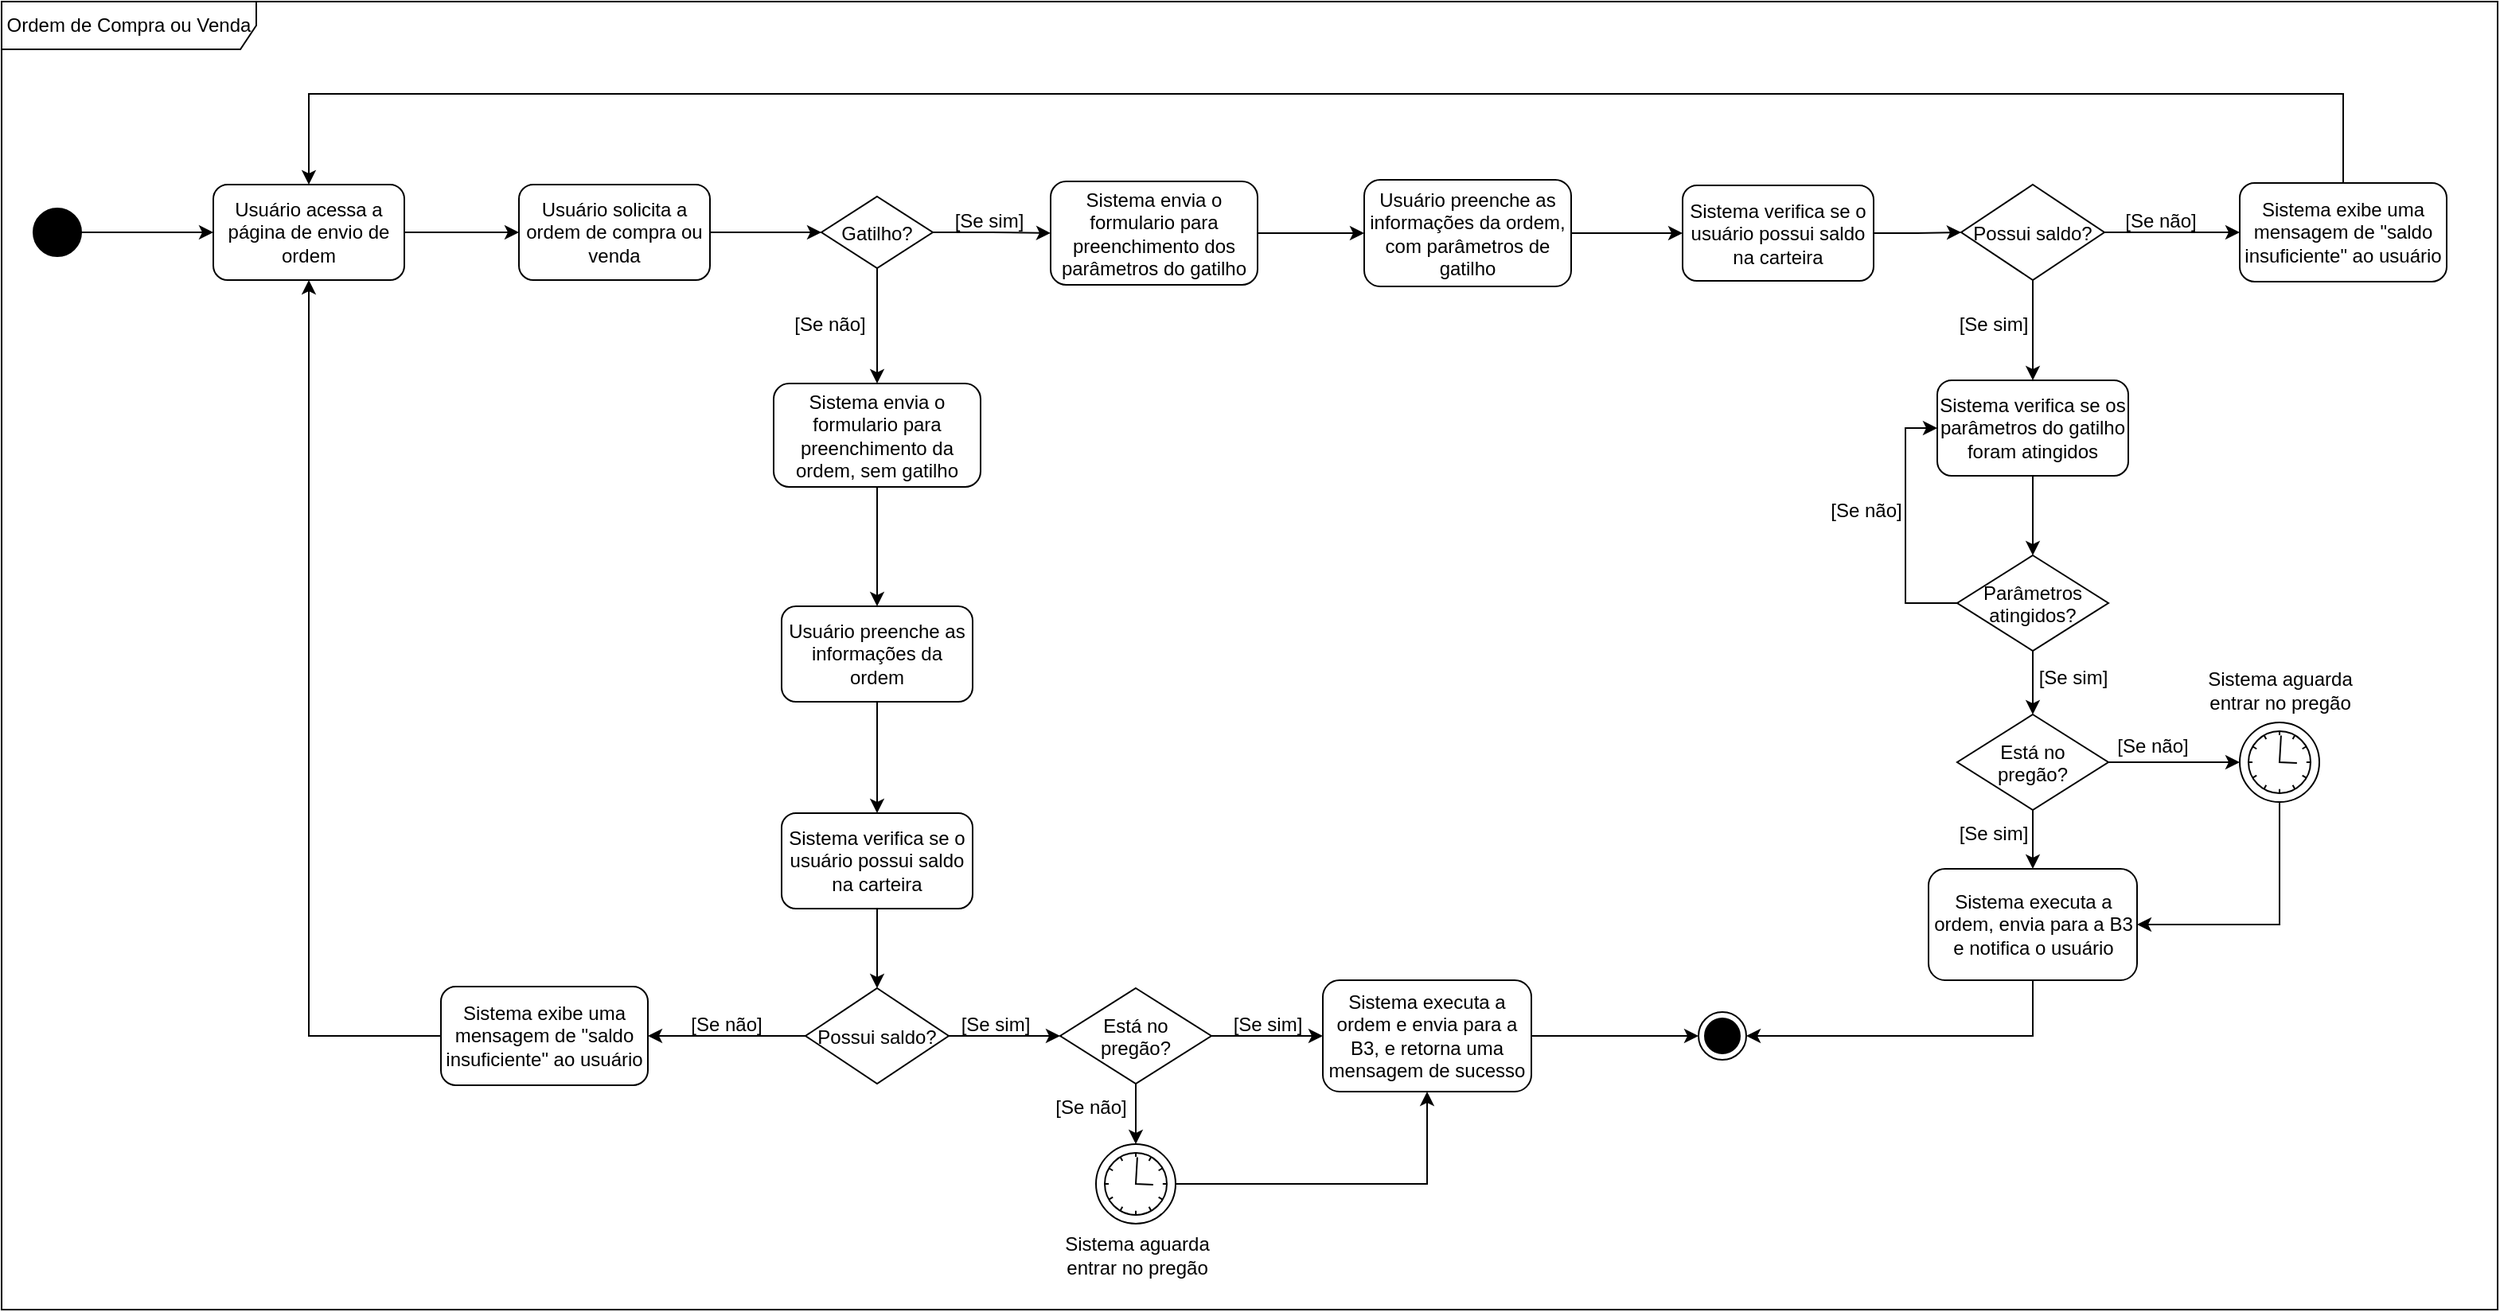 <mxfile version="24.7.17" pages="4">
  <diagram name="Ordem de compra ou venda" id="Uuw1AY5-drA6D5JNqq5v">
    <mxGraphModel dx="2820" dy="254" grid="0" gridSize="10" guides="1" tooltips="1" connect="1" arrows="1" fold="1" page="0" pageScale="1" pageWidth="827" pageHeight="1169" math="0" shadow="0">
      <root>
        <mxCell id="0" />
        <mxCell id="1" parent="0" />
        <mxCell id="kKX0sXVkZ-x-JzEs0T-z-1" value="Ordem de Compra ou Venda" style="shape=umlFrame;whiteSpace=wrap;html=1;pointerEvents=0;recursiveResize=0;container=1;collapsible=0;width=160;" vertex="1" parent="1">
          <mxGeometry x="-15" y="983" width="1568" height="822" as="geometry" />
        </mxCell>
        <mxCell id="kKX0sXVkZ-x-JzEs0T-z-2" style="edgeStyle=orthogonalEdgeStyle;rounded=0;orthogonalLoop=1;jettySize=auto;html=1;entryX=0;entryY=0.5;entryDx=0;entryDy=0;" edge="1" parent="kKX0sXVkZ-x-JzEs0T-z-1" source="kKX0sXVkZ-x-JzEs0T-z-3" target="kKX0sXVkZ-x-JzEs0T-z-26">
          <mxGeometry relative="1" as="geometry" />
        </mxCell>
        <mxCell id="kKX0sXVkZ-x-JzEs0T-z-3" value="" style="ellipse;fillColor=strokeColor;html=1;" vertex="1" parent="kKX0sXVkZ-x-JzEs0T-z-1">
          <mxGeometry x="20" y="130" width="30" height="30" as="geometry" />
        </mxCell>
        <mxCell id="kKX0sXVkZ-x-JzEs0T-z-4" style="edgeStyle=orthogonalEdgeStyle;rounded=0;orthogonalLoop=1;jettySize=auto;html=1;entryX=0;entryY=0.5;entryDx=0;entryDy=0;" edge="1" parent="kKX0sXVkZ-x-JzEs0T-z-1" source="kKX0sXVkZ-x-JzEs0T-z-5" target="kKX0sXVkZ-x-JzEs0T-z-8">
          <mxGeometry relative="1" as="geometry" />
        </mxCell>
        <mxCell id="kKX0sXVkZ-x-JzEs0T-z-5" value="Usuário solicita a ordem de compra ou venda" style="rounded=1;whiteSpace=wrap;html=1;" vertex="1" parent="kKX0sXVkZ-x-JzEs0T-z-1">
          <mxGeometry x="325" y="115" width="120" height="60" as="geometry" />
        </mxCell>
        <mxCell id="kKX0sXVkZ-x-JzEs0T-z-6" style="edgeStyle=orthogonalEdgeStyle;rounded=0;orthogonalLoop=1;jettySize=auto;html=1;entryX=0;entryY=0.5;entryDx=0;entryDy=0;" edge="1" parent="kKX0sXVkZ-x-JzEs0T-z-1" source="kKX0sXVkZ-x-JzEs0T-z-8" target="kKX0sXVkZ-x-JzEs0T-z-10">
          <mxGeometry relative="1" as="geometry" />
        </mxCell>
        <mxCell id="kKX0sXVkZ-x-JzEs0T-z-7" style="edgeStyle=orthogonalEdgeStyle;rounded=0;orthogonalLoop=1;jettySize=auto;html=1;entryX=0.5;entryY=0;entryDx=0;entryDy=0;" edge="1" parent="kKX0sXVkZ-x-JzEs0T-z-1" source="kKX0sXVkZ-x-JzEs0T-z-8" target="kKX0sXVkZ-x-JzEs0T-z-13">
          <mxGeometry relative="1" as="geometry" />
        </mxCell>
        <mxCell id="kKX0sXVkZ-x-JzEs0T-z-8" value="Gatilho?" style="rhombus;" vertex="1" parent="kKX0sXVkZ-x-JzEs0T-z-1">
          <mxGeometry x="515" y="122.5" width="70" height="45" as="geometry" />
        </mxCell>
        <mxCell id="kKX0sXVkZ-x-JzEs0T-z-9" style="edgeStyle=orthogonalEdgeStyle;rounded=0;orthogonalLoop=1;jettySize=auto;html=1;entryX=0;entryY=0.5;entryDx=0;entryDy=0;" edge="1" parent="kKX0sXVkZ-x-JzEs0T-z-1" source="kKX0sXVkZ-x-JzEs0T-z-10" target="kKX0sXVkZ-x-JzEs0T-z-31">
          <mxGeometry relative="1" as="geometry" />
        </mxCell>
        <mxCell id="kKX0sXVkZ-x-JzEs0T-z-10" value="Sistema envia o formulario para preenchimento dos parâmetros do gatilho" style="rounded=1;whiteSpace=wrap;html=1;" vertex="1" parent="kKX0sXVkZ-x-JzEs0T-z-1">
          <mxGeometry x="659" y="113" width="130" height="65" as="geometry" />
        </mxCell>
        <mxCell id="kKX0sXVkZ-x-JzEs0T-z-11" value="[Se sim]" style="text;html=1;align=center;verticalAlign=middle;resizable=0;points=[];autosize=1;strokeColor=none;fillColor=none;" vertex="1" parent="kKX0sXVkZ-x-JzEs0T-z-1">
          <mxGeometry x="585" y="122.5" width="70" height="30" as="geometry" />
        </mxCell>
        <mxCell id="kKX0sXVkZ-x-JzEs0T-z-12" style="edgeStyle=orthogonalEdgeStyle;rounded=0;orthogonalLoop=1;jettySize=auto;html=1;entryX=0.5;entryY=0;entryDx=0;entryDy=0;" edge="1" parent="kKX0sXVkZ-x-JzEs0T-z-1" source="kKX0sXVkZ-x-JzEs0T-z-13" target="kKX0sXVkZ-x-JzEs0T-z-16">
          <mxGeometry relative="1" as="geometry" />
        </mxCell>
        <mxCell id="kKX0sXVkZ-x-JzEs0T-z-13" value="Sistema envia o formulario para preenchimento da ordem, sem gatilho" style="rounded=1;whiteSpace=wrap;html=1;" vertex="1" parent="kKX0sXVkZ-x-JzEs0T-z-1">
          <mxGeometry x="485" y="240" width="130" height="65" as="geometry" />
        </mxCell>
        <mxCell id="kKX0sXVkZ-x-JzEs0T-z-14" value="[Se não]" style="text;html=1;align=center;verticalAlign=middle;resizable=0;points=[];autosize=1;strokeColor=none;fillColor=none;" vertex="1" parent="kKX0sXVkZ-x-JzEs0T-z-1">
          <mxGeometry x="485" y="188" width="70" height="30" as="geometry" />
        </mxCell>
        <mxCell id="kKX0sXVkZ-x-JzEs0T-z-15" style="edgeStyle=orthogonalEdgeStyle;rounded=0;orthogonalLoop=1;jettySize=auto;html=1;entryX=0.5;entryY=0;entryDx=0;entryDy=0;" edge="1" parent="kKX0sXVkZ-x-JzEs0T-z-1" source="kKX0sXVkZ-x-JzEs0T-z-16" target="kKX0sXVkZ-x-JzEs0T-z-18">
          <mxGeometry relative="1" as="geometry" />
        </mxCell>
        <mxCell id="kKX0sXVkZ-x-JzEs0T-z-16" value="Usuário preenche as informações da ordem" style="rounded=1;whiteSpace=wrap;html=1;" vertex="1" parent="kKX0sXVkZ-x-JzEs0T-z-1">
          <mxGeometry x="490" y="380" width="120" height="60" as="geometry" />
        </mxCell>
        <mxCell id="kKX0sXVkZ-x-JzEs0T-z-17" style="edgeStyle=orthogonalEdgeStyle;rounded=0;orthogonalLoop=1;jettySize=auto;html=1;entryX=0.5;entryY=0;entryDx=0;entryDy=0;" edge="1" parent="kKX0sXVkZ-x-JzEs0T-z-1" source="kKX0sXVkZ-x-JzEs0T-z-18" target="kKX0sXVkZ-x-JzEs0T-z-21">
          <mxGeometry relative="1" as="geometry" />
        </mxCell>
        <mxCell id="kKX0sXVkZ-x-JzEs0T-z-18" value="Sistema verifica se o usuário possui saldo na carteira" style="rounded=1;whiteSpace=wrap;html=1;" vertex="1" parent="kKX0sXVkZ-x-JzEs0T-z-1">
          <mxGeometry x="490" y="510" width="120" height="60" as="geometry" />
        </mxCell>
        <mxCell id="kKX0sXVkZ-x-JzEs0T-z-19" style="edgeStyle=orthogonalEdgeStyle;rounded=0;orthogonalLoop=1;jettySize=auto;html=1;entryX=1;entryY=0.5;entryDx=0;entryDy=0;" edge="1" parent="kKX0sXVkZ-x-JzEs0T-z-1" source="kKX0sXVkZ-x-JzEs0T-z-21" target="kKX0sXVkZ-x-JzEs0T-z-28">
          <mxGeometry relative="1" as="geometry" />
        </mxCell>
        <mxCell id="kKX0sXVkZ-x-JzEs0T-z-20" style="edgeStyle=orthogonalEdgeStyle;rounded=0;orthogonalLoop=1;jettySize=auto;html=1;entryX=0;entryY=0.5;entryDx=0;entryDy=0;" edge="1" parent="kKX0sXVkZ-x-JzEs0T-z-1" source="kKX0sXVkZ-x-JzEs0T-z-21" target="kKX0sXVkZ-x-JzEs0T-z-60">
          <mxGeometry relative="1" as="geometry" />
        </mxCell>
        <mxCell id="kKX0sXVkZ-x-JzEs0T-z-21" value="Possui saldo?" style="rhombus;" vertex="1" parent="kKX0sXVkZ-x-JzEs0T-z-1">
          <mxGeometry x="505" y="620" width="90" height="60" as="geometry" />
        </mxCell>
        <mxCell id="kKX0sXVkZ-x-JzEs0T-z-22" style="edgeStyle=orthogonalEdgeStyle;rounded=0;orthogonalLoop=1;jettySize=auto;html=1;entryX=0;entryY=0.5;entryDx=0;entryDy=0;" edge="1" parent="kKX0sXVkZ-x-JzEs0T-z-1" source="kKX0sXVkZ-x-JzEs0T-z-23" target="kKX0sXVkZ-x-JzEs0T-z-50">
          <mxGeometry relative="1" as="geometry" />
        </mxCell>
        <mxCell id="kKX0sXVkZ-x-JzEs0T-z-23" value="Sistema executa a ordem e envia para a B3, e retorna uma mensagem de sucesso" style="rounded=1;whiteSpace=wrap;html=1;" vertex="1" parent="kKX0sXVkZ-x-JzEs0T-z-1">
          <mxGeometry x="830" y="615" width="131" height="70" as="geometry" />
        </mxCell>
        <mxCell id="kKX0sXVkZ-x-JzEs0T-z-24" value="[Se sim]" style="text;html=1;align=center;verticalAlign=middle;resizable=0;points=[];autosize=1;strokeColor=none;fillColor=none;" vertex="1" parent="kKX0sXVkZ-x-JzEs0T-z-1">
          <mxGeometry x="589" y="628" width="70" height="30" as="geometry" />
        </mxCell>
        <mxCell id="kKX0sXVkZ-x-JzEs0T-z-25" style="edgeStyle=orthogonalEdgeStyle;rounded=0;orthogonalLoop=1;jettySize=auto;html=1;entryX=0;entryY=0.5;entryDx=0;entryDy=0;" edge="1" parent="kKX0sXVkZ-x-JzEs0T-z-1" source="kKX0sXVkZ-x-JzEs0T-z-26" target="kKX0sXVkZ-x-JzEs0T-z-5">
          <mxGeometry relative="1" as="geometry" />
        </mxCell>
        <mxCell id="kKX0sXVkZ-x-JzEs0T-z-26" value="Usuário acessa a página de envio de ordem" style="rounded=1;whiteSpace=wrap;html=1;" vertex="1" parent="kKX0sXVkZ-x-JzEs0T-z-1">
          <mxGeometry x="133" y="115" width="120" height="60" as="geometry" />
        </mxCell>
        <mxCell id="kKX0sXVkZ-x-JzEs0T-z-27" style="edgeStyle=orthogonalEdgeStyle;rounded=0;orthogonalLoop=1;jettySize=auto;html=1;entryX=0.5;entryY=1;entryDx=0;entryDy=0;" edge="1" parent="kKX0sXVkZ-x-JzEs0T-z-1" source="kKX0sXVkZ-x-JzEs0T-z-28" target="kKX0sXVkZ-x-JzEs0T-z-26">
          <mxGeometry relative="1" as="geometry" />
        </mxCell>
        <mxCell id="kKX0sXVkZ-x-JzEs0T-z-28" value="Sistema exibe uma mensagem de &quot;saldo insuficiente&quot; ao usuário" style="rounded=1;whiteSpace=wrap;html=1;" vertex="1" parent="kKX0sXVkZ-x-JzEs0T-z-1">
          <mxGeometry x="276" y="619" width="130" height="62" as="geometry" />
        </mxCell>
        <mxCell id="kKX0sXVkZ-x-JzEs0T-z-29" value="[Se não]" style="text;html=1;align=center;verticalAlign=middle;resizable=0;points=[];autosize=1;strokeColor=none;fillColor=none;" vertex="1" parent="kKX0sXVkZ-x-JzEs0T-z-1">
          <mxGeometry x="420" y="628" width="70" height="30" as="geometry" />
        </mxCell>
        <mxCell id="kKX0sXVkZ-x-JzEs0T-z-30" style="edgeStyle=orthogonalEdgeStyle;rounded=0;orthogonalLoop=1;jettySize=auto;html=1;entryX=0;entryY=0.5;entryDx=0;entryDy=0;" edge="1" parent="kKX0sXVkZ-x-JzEs0T-z-1" source="kKX0sXVkZ-x-JzEs0T-z-31" target="kKX0sXVkZ-x-JzEs0T-z-33">
          <mxGeometry relative="1" as="geometry" />
        </mxCell>
        <mxCell id="kKX0sXVkZ-x-JzEs0T-z-31" value="Usuário preenche as informações da ordem, com parâmetros de gatilho" style="rounded=1;whiteSpace=wrap;html=1;" vertex="1" parent="kKX0sXVkZ-x-JzEs0T-z-1">
          <mxGeometry x="856" y="112" width="130" height="67" as="geometry" />
        </mxCell>
        <mxCell id="kKX0sXVkZ-x-JzEs0T-z-32" style="edgeStyle=orthogonalEdgeStyle;rounded=0;orthogonalLoop=1;jettySize=auto;html=1;entryX=0;entryY=0.5;entryDx=0;entryDy=0;" edge="1" parent="kKX0sXVkZ-x-JzEs0T-z-1" source="kKX0sXVkZ-x-JzEs0T-z-33" target="kKX0sXVkZ-x-JzEs0T-z-36">
          <mxGeometry relative="1" as="geometry" />
        </mxCell>
        <mxCell id="kKX0sXVkZ-x-JzEs0T-z-33" value="Sistema verifica se o usuário possui saldo na carteira" style="rounded=1;whiteSpace=wrap;html=1;" vertex="1" parent="kKX0sXVkZ-x-JzEs0T-z-1">
          <mxGeometry x="1056" y="115.5" width="120" height="60" as="geometry" />
        </mxCell>
        <mxCell id="kKX0sXVkZ-x-JzEs0T-z-34" style="edgeStyle=orthogonalEdgeStyle;rounded=0;orthogonalLoop=1;jettySize=auto;html=1;entryX=0.5;entryY=0;entryDx=0;entryDy=0;" edge="1" parent="kKX0sXVkZ-x-JzEs0T-z-1" source="kKX0sXVkZ-x-JzEs0T-z-36" target="kKX0sXVkZ-x-JzEs0T-z-38">
          <mxGeometry relative="1" as="geometry" />
        </mxCell>
        <mxCell id="kKX0sXVkZ-x-JzEs0T-z-35" style="edgeStyle=orthogonalEdgeStyle;rounded=0;orthogonalLoop=1;jettySize=auto;html=1;entryX=0;entryY=0.5;entryDx=0;entryDy=0;" edge="1" parent="kKX0sXVkZ-x-JzEs0T-z-1" source="kKX0sXVkZ-x-JzEs0T-z-36" target="kKX0sXVkZ-x-JzEs0T-z-48">
          <mxGeometry relative="1" as="geometry" />
        </mxCell>
        <mxCell id="kKX0sXVkZ-x-JzEs0T-z-36" value="Possui saldo?" style="rhombus;" vertex="1" parent="kKX0sXVkZ-x-JzEs0T-z-1">
          <mxGeometry x="1231" y="115" width="90" height="60" as="geometry" />
        </mxCell>
        <mxCell id="kKX0sXVkZ-x-JzEs0T-z-37" style="edgeStyle=orthogonalEdgeStyle;rounded=0;orthogonalLoop=1;jettySize=auto;html=1;entryX=0.5;entryY=0;entryDx=0;entryDy=0;" edge="1" parent="kKX0sXVkZ-x-JzEs0T-z-1" source="kKX0sXVkZ-x-JzEs0T-z-38" target="kKX0sXVkZ-x-JzEs0T-z-42">
          <mxGeometry relative="1" as="geometry" />
        </mxCell>
        <mxCell id="kKX0sXVkZ-x-JzEs0T-z-38" value="Sistema verifica se os parâmetros do gatilho foram atingidos" style="rounded=1;whiteSpace=wrap;html=1;" vertex="1" parent="kKX0sXVkZ-x-JzEs0T-z-1">
          <mxGeometry x="1216" y="238" width="120" height="60" as="geometry" />
        </mxCell>
        <mxCell id="kKX0sXVkZ-x-JzEs0T-z-39" value="[Se sim]" style="text;html=1;align=center;verticalAlign=middle;resizable=0;points=[];autosize=1;strokeColor=none;fillColor=none;" vertex="1" parent="kKX0sXVkZ-x-JzEs0T-z-1">
          <mxGeometry x="1216" y="188" width="70" height="30" as="geometry" />
        </mxCell>
        <mxCell id="kKX0sXVkZ-x-JzEs0T-z-40" style="edgeStyle=orthogonalEdgeStyle;rounded=0;orthogonalLoop=1;jettySize=auto;html=1;exitX=0;exitY=0.5;exitDx=0;exitDy=0;entryX=0;entryY=0.5;entryDx=0;entryDy=0;" edge="1" parent="kKX0sXVkZ-x-JzEs0T-z-1" source="kKX0sXVkZ-x-JzEs0T-z-42" target="kKX0sXVkZ-x-JzEs0T-z-38">
          <mxGeometry relative="1" as="geometry" />
        </mxCell>
        <mxCell id="kKX0sXVkZ-x-JzEs0T-z-41" style="edgeStyle=orthogonalEdgeStyle;rounded=0;orthogonalLoop=1;jettySize=auto;html=1;entryX=0.5;entryY=0;entryDx=0;entryDy=0;" edge="1" parent="kKX0sXVkZ-x-JzEs0T-z-1" source="kKX0sXVkZ-x-JzEs0T-z-42" target="kKX0sXVkZ-x-JzEs0T-z-53">
          <mxGeometry relative="1" as="geometry" />
        </mxCell>
        <mxCell id="kKX0sXVkZ-x-JzEs0T-z-42" value="Parâmetros&#xa;atingidos?" style="rhombus;" vertex="1" parent="kKX0sXVkZ-x-JzEs0T-z-1">
          <mxGeometry x="1228.5" y="348" width="95" height="60" as="geometry" />
        </mxCell>
        <mxCell id="kKX0sXVkZ-x-JzEs0T-z-43" value="[Se não]" style="text;html=1;align=center;verticalAlign=middle;resizable=0;points=[];autosize=1;strokeColor=none;fillColor=none;" vertex="1" parent="kKX0sXVkZ-x-JzEs0T-z-1">
          <mxGeometry x="1136" y="305" width="70" height="30" as="geometry" />
        </mxCell>
        <mxCell id="kKX0sXVkZ-x-JzEs0T-z-44" style="edgeStyle=orthogonalEdgeStyle;rounded=0;orthogonalLoop=1;jettySize=auto;html=1;entryX=1;entryY=0.5;entryDx=0;entryDy=0;" edge="1" parent="kKX0sXVkZ-x-JzEs0T-z-1" source="kKX0sXVkZ-x-JzEs0T-z-45" target="kKX0sXVkZ-x-JzEs0T-z-50">
          <mxGeometry relative="1" as="geometry">
            <Array as="points">
              <mxPoint x="1276" y="650" />
            </Array>
          </mxGeometry>
        </mxCell>
        <mxCell id="kKX0sXVkZ-x-JzEs0T-z-45" value="Sistema executa a ordem, envia para a B3 e notifica o usuário" style="rounded=1;whiteSpace=wrap;html=1;" vertex="1" parent="kKX0sXVkZ-x-JzEs0T-z-1">
          <mxGeometry x="1210.5" y="545" width="131" height="70" as="geometry" />
        </mxCell>
        <mxCell id="kKX0sXVkZ-x-JzEs0T-z-46" value="[Se sim]" style="text;html=1;align=center;verticalAlign=middle;resizable=0;points=[];autosize=1;strokeColor=none;fillColor=none;" vertex="1" parent="kKX0sXVkZ-x-JzEs0T-z-1">
          <mxGeometry x="1266" y="410" width="70" height="30" as="geometry" />
        </mxCell>
        <mxCell id="kKX0sXVkZ-x-JzEs0T-z-47" style="edgeStyle=orthogonalEdgeStyle;rounded=0;orthogonalLoop=1;jettySize=auto;html=1;entryX=0.5;entryY=0;entryDx=0;entryDy=0;" edge="1" parent="kKX0sXVkZ-x-JzEs0T-z-1" source="kKX0sXVkZ-x-JzEs0T-z-48" target="kKX0sXVkZ-x-JzEs0T-z-26">
          <mxGeometry relative="1" as="geometry">
            <Array as="points">
              <mxPoint x="1471" y="58" />
              <mxPoint x="193" y="58" />
            </Array>
          </mxGeometry>
        </mxCell>
        <mxCell id="kKX0sXVkZ-x-JzEs0T-z-48" value="Sistema exibe uma mensagem de &quot;saldo insuficiente&quot; ao usuário" style="rounded=1;whiteSpace=wrap;html=1;" vertex="1" parent="kKX0sXVkZ-x-JzEs0T-z-1">
          <mxGeometry x="1406" y="114" width="130" height="62" as="geometry" />
        </mxCell>
        <mxCell id="kKX0sXVkZ-x-JzEs0T-z-49" value="[Se não]" style="text;html=1;align=center;verticalAlign=middle;resizable=0;points=[];autosize=1;strokeColor=none;fillColor=none;" vertex="1" parent="kKX0sXVkZ-x-JzEs0T-z-1">
          <mxGeometry x="1321" y="122.5" width="70" height="30" as="geometry" />
        </mxCell>
        <mxCell id="kKX0sXVkZ-x-JzEs0T-z-50" value="" style="ellipse;html=1;shape=endState;fillColor=strokeColor;" vertex="1" parent="kKX0sXVkZ-x-JzEs0T-z-1">
          <mxGeometry x="1066" y="635" width="30" height="30" as="geometry" />
        </mxCell>
        <mxCell id="kKX0sXVkZ-x-JzEs0T-z-51" style="edgeStyle=orthogonalEdgeStyle;rounded=0;orthogonalLoop=1;jettySize=auto;html=1;entryX=0;entryY=0.5;entryDx=0;entryDy=0;entryPerimeter=0;" edge="1" parent="kKX0sXVkZ-x-JzEs0T-z-1" source="kKX0sXVkZ-x-JzEs0T-z-53" target="kKX0sXVkZ-x-JzEs0T-z-56">
          <mxGeometry relative="1" as="geometry">
            <mxPoint x="1396" y="478" as="targetPoint" />
          </mxGeometry>
        </mxCell>
        <mxCell id="kKX0sXVkZ-x-JzEs0T-z-52" style="edgeStyle=orthogonalEdgeStyle;rounded=0;orthogonalLoop=1;jettySize=auto;html=1;entryX=0.5;entryY=0;entryDx=0;entryDy=0;" edge="1" parent="kKX0sXVkZ-x-JzEs0T-z-1" source="kKX0sXVkZ-x-JzEs0T-z-53" target="kKX0sXVkZ-x-JzEs0T-z-45">
          <mxGeometry relative="1" as="geometry" />
        </mxCell>
        <mxCell id="kKX0sXVkZ-x-JzEs0T-z-53" value="Está no&#xa;pregão?" style="rhombus;" vertex="1" parent="kKX0sXVkZ-x-JzEs0T-z-1">
          <mxGeometry x="1228.5" y="448" width="95" height="60" as="geometry" />
        </mxCell>
        <mxCell id="kKX0sXVkZ-x-JzEs0T-z-54" value="[Se não]" style="text;html=1;align=center;verticalAlign=middle;resizable=0;points=[];autosize=1;strokeColor=none;fillColor=none;" vertex="1" parent="kKX0sXVkZ-x-JzEs0T-z-1">
          <mxGeometry x="1316" y="453" width="70" height="30" as="geometry" />
        </mxCell>
        <mxCell id="kKX0sXVkZ-x-JzEs0T-z-55" style="edgeStyle=orthogonalEdgeStyle;rounded=0;orthogonalLoop=1;jettySize=auto;html=1;entryX=1;entryY=0.5;entryDx=0;entryDy=0;" edge="1" parent="kKX0sXVkZ-x-JzEs0T-z-1" source="kKX0sXVkZ-x-JzEs0T-z-56" target="kKX0sXVkZ-x-JzEs0T-z-45">
          <mxGeometry relative="1" as="geometry">
            <Array as="points">
              <mxPoint x="1431" y="580" />
            </Array>
          </mxGeometry>
        </mxCell>
        <mxCell id="kKX0sXVkZ-x-JzEs0T-z-56" value="" style="points=[[0.145,0.145,0],[0.5,0,0],[0.855,0.145,0],[1,0.5,0],[0.855,0.855,0],[0.5,1,0],[0.145,0.855,0],[0,0.5,0]];shape=mxgraph.bpmn.event;html=1;verticalLabelPosition=bottom;labelBackgroundColor=#ffffff;verticalAlign=top;align=center;perimeter=ellipsePerimeter;outlineConnect=0;aspect=fixed;outline=standard;symbol=timer;" vertex="1" parent="kKX0sXVkZ-x-JzEs0T-z-1">
          <mxGeometry x="1406" y="453" width="50" height="50" as="geometry" />
        </mxCell>
        <mxCell id="kKX0sXVkZ-x-JzEs0T-z-57" value="Sistema aguarda&lt;div&gt;entrar no pregão&lt;/div&gt;" style="text;html=1;align=center;verticalAlign=middle;resizable=0;points=[];autosize=1;strokeColor=none;fillColor=none;" vertex="1" parent="kKX0sXVkZ-x-JzEs0T-z-1">
          <mxGeometry x="1376" y="413" width="110" height="40" as="geometry" />
        </mxCell>
        <mxCell id="kKX0sXVkZ-x-JzEs0T-z-58" value="[Se sim]" style="text;html=1;align=center;verticalAlign=middle;resizable=0;points=[];autosize=1;strokeColor=none;fillColor=none;" vertex="1" parent="kKX0sXVkZ-x-JzEs0T-z-1">
          <mxGeometry x="1216" y="508" width="70" height="30" as="geometry" />
        </mxCell>
        <mxCell id="kKX0sXVkZ-x-JzEs0T-z-59" style="edgeStyle=orthogonalEdgeStyle;rounded=0;orthogonalLoop=1;jettySize=auto;html=1;entryX=0;entryY=0.5;entryDx=0;entryDy=0;" edge="1" parent="kKX0sXVkZ-x-JzEs0T-z-1" source="kKX0sXVkZ-x-JzEs0T-z-60" target="kKX0sXVkZ-x-JzEs0T-z-23">
          <mxGeometry relative="1" as="geometry" />
        </mxCell>
        <mxCell id="kKX0sXVkZ-x-JzEs0T-z-60" value="Está no&#xa;pregão?" style="rhombus;" vertex="1" parent="kKX0sXVkZ-x-JzEs0T-z-1">
          <mxGeometry x="665" y="620" width="95" height="60" as="geometry" />
        </mxCell>
        <mxCell id="kKX0sXVkZ-x-JzEs0T-z-61" value="[Se sim]" style="text;html=1;align=center;verticalAlign=middle;resizable=0;points=[];autosize=1;strokeColor=none;fillColor=none;" vertex="1" parent="kKX0sXVkZ-x-JzEs0T-z-1">
          <mxGeometry x="760" y="628" width="70" height="30" as="geometry" />
        </mxCell>
        <mxCell id="kKX0sXVkZ-x-JzEs0T-z-62" style="edgeStyle=orthogonalEdgeStyle;rounded=0;orthogonalLoop=1;jettySize=auto;html=1;entryX=0.5;entryY=1;entryDx=0;entryDy=0;" edge="1" parent="kKX0sXVkZ-x-JzEs0T-z-1" source="kKX0sXVkZ-x-JzEs0T-z-63" target="kKX0sXVkZ-x-JzEs0T-z-23">
          <mxGeometry relative="1" as="geometry" />
        </mxCell>
        <mxCell id="kKX0sXVkZ-x-JzEs0T-z-63" value="" style="points=[[0.145,0.145,0],[0.5,0,0],[0.855,0.145,0],[1,0.5,0],[0.855,0.855,0],[0.5,1,0],[0.145,0.855,0],[0,0.5,0]];shape=mxgraph.bpmn.event;html=1;verticalLabelPosition=bottom;labelBackgroundColor=#ffffff;verticalAlign=top;align=center;perimeter=ellipsePerimeter;outlineConnect=0;aspect=fixed;outline=standard;symbol=timer;" vertex="1" parent="kKX0sXVkZ-x-JzEs0T-z-1">
          <mxGeometry x="687.5" y="718" width="50" height="50" as="geometry" />
        </mxCell>
        <mxCell id="kKX0sXVkZ-x-JzEs0T-z-64" value="Sistema aguarda&lt;div&gt;entrar no pregão&lt;/div&gt;" style="text;html=1;align=center;verticalAlign=middle;resizable=0;points=[];autosize=1;strokeColor=none;fillColor=none;" vertex="1" parent="kKX0sXVkZ-x-JzEs0T-z-1">
          <mxGeometry x="657.5" y="768" width="110" height="40" as="geometry" />
        </mxCell>
        <mxCell id="kKX0sXVkZ-x-JzEs0T-z-65" style="edgeStyle=orthogonalEdgeStyle;rounded=0;orthogonalLoop=1;jettySize=auto;html=1;entryX=0.5;entryY=0;entryDx=0;entryDy=0;entryPerimeter=0;" edge="1" parent="kKX0sXVkZ-x-JzEs0T-z-1" source="kKX0sXVkZ-x-JzEs0T-z-60" target="kKX0sXVkZ-x-JzEs0T-z-63">
          <mxGeometry relative="1" as="geometry" />
        </mxCell>
        <mxCell id="kKX0sXVkZ-x-JzEs0T-z-66" value="[Se não]" style="text;html=1;align=center;verticalAlign=middle;resizable=0;points=[];autosize=1;strokeColor=none;fillColor=none;" vertex="1" parent="kKX0sXVkZ-x-JzEs0T-z-1">
          <mxGeometry x="649" y="680" width="70" height="30" as="geometry" />
        </mxCell>
      </root>
    </mxGraphModel>
  </diagram>
  <diagram id="HimZGI8j8mln8YZ2uZEr" name="Cadastro">
    <mxGraphModel dx="2849" dy="254" grid="0" gridSize="10" guides="1" tooltips="1" connect="1" arrows="1" fold="1" page="0" pageScale="1" pageWidth="827" pageHeight="1169" math="0" shadow="0">
      <root>
        <mxCell id="0" />
        <mxCell id="1" parent="0" />
        <mxCell id="7nJ6iNynK_PImrcOe0XA-25" value="Cadastro de Usuário" style="shape=umlFrame;whiteSpace=wrap;html=1;pointerEvents=0;recursiveResize=0;container=1;collapsible=0;width=160;gradientColor=none;" vertex="1" parent="1">
          <mxGeometry x="-494" y="844" width="1126" height="680" as="geometry" />
        </mxCell>
        <mxCell id="7nJ6iNynK_PImrcOe0XA-26" value="Sistema" style="swimlane;textShadow=0;" vertex="1" parent="7nJ6iNynK_PImrcOe0XA-25">
          <mxGeometry x="555" y="55" width="536" height="587" as="geometry" />
        </mxCell>
        <mxCell id="7nJ6iNynK_PImrcOe0XA-27" value="Exibe formulário de cadastro." style="rounded=1;whiteSpace=wrap;html=1;" vertex="1" parent="7nJ6iNynK_PImrcOe0XA-26">
          <mxGeometry x="63" y="130" width="120" height="60" as="geometry" />
        </mxCell>
        <mxCell id="7nJ6iNynK_PImrcOe0XA-28" style="edgeStyle=orthogonalEdgeStyle;rounded=0;orthogonalLoop=1;jettySize=auto;html=1;" edge="1" parent="7nJ6iNynK_PImrcOe0XA-26" source="7nJ6iNynK_PImrcOe0XA-29">
          <mxGeometry relative="1" as="geometry">
            <mxPoint x="123" y="363.172" as="targetPoint" />
          </mxGeometry>
        </mxCell>
        <mxCell id="7nJ6iNynK_PImrcOe0XA-29" value="Cadastra o usuário no banco do sistema." style="rounded=1;whiteSpace=wrap;html=1;" vertex="1" parent="7nJ6iNynK_PImrcOe0XA-26">
          <mxGeometry x="63" y="239" width="120" height="60" as="geometry" />
        </mxCell>
        <mxCell id="7nJ6iNynK_PImrcOe0XA-30" style="edgeStyle=orthogonalEdgeStyle;rounded=0;orthogonalLoop=1;jettySize=auto;html=1;" edge="1" parent="7nJ6iNynK_PImrcOe0XA-26" source="7nJ6iNynK_PImrcOe0XA-31">
          <mxGeometry relative="1" as="geometry">
            <mxPoint x="284.586" y="393" as="targetPoint" />
          </mxGeometry>
        </mxCell>
        <mxCell id="7nJ6iNynK_PImrcOe0XA-31" value="Exibe mensagem de sucesso." style="rounded=1;whiteSpace=wrap;html=1;" vertex="1" parent="7nJ6iNynK_PImrcOe0XA-26">
          <mxGeometry x="63" y="363" width="120" height="60" as="geometry" />
        </mxCell>
        <mxCell id="7nJ6iNynK_PImrcOe0XA-32" value="" style="ellipse;html=1;shape=endState;fillColor=strokeColor;" vertex="1" parent="7nJ6iNynK_PImrcOe0XA-26">
          <mxGeometry x="285" y="378" width="30" height="30" as="geometry" />
        </mxCell>
        <mxCell id="7nJ6iNynK_PImrcOe0XA-33" value="Informa os campos errados." style="rounded=1;whiteSpace=wrap;html=1;" vertex="1" parent="7nJ6iNynK_PImrcOe0XA-26">
          <mxGeometry x="63" y="470" width="120" height="60" as="geometry" />
        </mxCell>
        <mxCell id="7nJ6iNynK_PImrcOe0XA-34" style="edgeStyle=orthogonalEdgeStyle;rounded=0;orthogonalLoop=1;jettySize=auto;html=1;entryX=1.007;entryY=0.392;entryDx=0;entryDy=0;entryPerimeter=0;" edge="1" parent="7nJ6iNynK_PImrcOe0XA-26" source="7nJ6iNynK_PImrcOe0XA-33" target="7nJ6iNynK_PImrcOe0XA-27">
          <mxGeometry relative="1" as="geometry">
            <Array as="points">
              <mxPoint x="443" y="500" />
              <mxPoint x="443" y="154" />
            </Array>
          </mxGeometry>
        </mxCell>
        <mxCell id="7nJ6iNynK_PImrcOe0XA-35" value="[Redireciona para o formulário]" style="edgeLabel;html=1;align=center;verticalAlign=middle;resizable=0;points=[];" connectable="0" vertex="1" parent="7nJ6iNynK_PImrcOe0XA-34">
          <mxGeometry x="-0.738" relative="1" as="geometry">
            <mxPoint x="10" y="-8" as="offset" />
          </mxGeometry>
        </mxCell>
        <mxCell id="7nJ6iNynK_PImrcOe0XA-36" value="Direciona para a&lt;br&gt;&amp;nbsp;página de Login" style="text;html=1;align=center;verticalAlign=middle;resizable=0;points=[];autosize=1;strokeColor=none;fillColor=none;" vertex="1" parent="7nJ6iNynK_PImrcOe0XA-26">
          <mxGeometry x="246.5" y="337" width="107" height="41" as="geometry" />
        </mxCell>
        <mxCell id="7nJ6iNynK_PImrcOe0XA-37" value="Usuário" style="swimlane;startSize=23;" vertex="1" parent="7nJ6iNynK_PImrcOe0XA-25">
          <mxGeometry x="42" y="55" width="513" height="587" as="geometry" />
        </mxCell>
        <mxCell id="7nJ6iNynK_PImrcOe0XA-38" style="edgeStyle=orthogonalEdgeStyle;rounded=0;orthogonalLoop=1;jettySize=auto;html=1;" edge="1" parent="7nJ6iNynK_PImrcOe0XA-37" source="7nJ6iNynK_PImrcOe0XA-40">
          <mxGeometry relative="1" as="geometry" />
        </mxCell>
        <mxCell id="7nJ6iNynK_PImrcOe0XA-39" style="edgeStyle=orthogonalEdgeStyle;rounded=0;orthogonalLoop=1;jettySize=auto;html=1;entryX=0.5;entryY=0;entryDx=0;entryDy=0;" edge="1" parent="7nJ6iNynK_PImrcOe0XA-37" source="7nJ6iNynK_PImrcOe0XA-40" target="7nJ6iNynK_PImrcOe0XA-42">
          <mxGeometry relative="1" as="geometry" />
        </mxCell>
        <mxCell id="7nJ6iNynK_PImrcOe0XA-40" value="" style="html=1;shape=ellipse;fillColor=strokeColor;perimeter=ellipsePerimeter;" vertex="1" parent="7nJ6iNynK_PImrcOe0XA-37">
          <mxGeometry x="134" y="36" width="30" height="30" as="geometry" />
        </mxCell>
        <mxCell id="7nJ6iNynK_PImrcOe0XA-41" style="edgeStyle=orthogonalEdgeStyle;rounded=0;orthogonalLoop=1;jettySize=auto;html=1;" edge="1" parent="7nJ6iNynK_PImrcOe0XA-37" source="7nJ6iNynK_PImrcOe0XA-42">
          <mxGeometry relative="1" as="geometry">
            <mxPoint x="575.517" y="159.5" as="targetPoint" />
          </mxGeometry>
        </mxCell>
        <mxCell id="7nJ6iNynK_PImrcOe0XA-42" value="Usuário acessa a página de cadastro." style="rounded=1;whiteSpace=wrap;html=1;" vertex="1" parent="7nJ6iNynK_PImrcOe0XA-37">
          <mxGeometry x="77.5" y="120" width="143" height="79" as="geometry" />
        </mxCell>
        <mxCell id="7nJ6iNynK_PImrcOe0XA-43" style="edgeStyle=orthogonalEdgeStyle;rounded=0;orthogonalLoop=1;jettySize=auto;html=1;" edge="1" parent="7nJ6iNynK_PImrcOe0XA-37" source="7nJ6iNynK_PImrcOe0XA-44">
          <mxGeometry relative="1" as="geometry">
            <mxPoint x="392" y="269" as="targetPoint" />
          </mxGeometry>
        </mxCell>
        <mxCell id="7nJ6iNynK_PImrcOe0XA-44" value="Insere as informações de cadastro." style="rounded=1;whiteSpace=wrap;html=1;" vertex="1" parent="7nJ6iNynK_PImrcOe0XA-37">
          <mxGeometry x="87" y="239" width="120" height="60" as="geometry" />
        </mxCell>
        <mxCell id="7nJ6iNynK_PImrcOe0XA-45" value="" style="rhombus;" vertex="1" parent="7nJ6iNynK_PImrcOe0XA-37">
          <mxGeometry x="393" y="254" width="30" height="30" as="geometry" />
        </mxCell>
        <mxCell id="7nJ6iNynK_PImrcOe0XA-46" style="edgeStyle=orthogonalEdgeStyle;rounded=0;orthogonalLoop=1;jettySize=auto;html=1;entryX=0;entryY=0.5;entryDx=0;entryDy=0;" edge="1" parent="7nJ6iNynK_PImrcOe0XA-25" source="7nJ6iNynK_PImrcOe0XA-45" target="7nJ6iNynK_PImrcOe0XA-29">
          <mxGeometry relative="1" as="geometry" />
        </mxCell>
        <mxCell id="7nJ6iNynK_PImrcOe0XA-47" value="[informações válidas]" style="edgeLabel;html=1;align=center;verticalAlign=middle;resizable=0;points=[];" connectable="0" vertex="1" parent="7nJ6iNynK_PImrcOe0XA-46">
          <mxGeometry x="-0.422" relative="1" as="geometry">
            <mxPoint x="15" y="-11" as="offset" />
          </mxGeometry>
        </mxCell>
        <mxCell id="7nJ6iNynK_PImrcOe0XA-48" style="edgeStyle=orthogonalEdgeStyle;rounded=0;orthogonalLoop=1;jettySize=auto;html=1;entryX=0.001;entryY=0.599;entryDx=0;entryDy=0;entryPerimeter=0;" edge="1" parent="7nJ6iNynK_PImrcOe0XA-25" source="7nJ6iNynK_PImrcOe0XA-45" target="7nJ6iNynK_PImrcOe0XA-33">
          <mxGeometry relative="1" as="geometry">
            <Array as="points">
              <mxPoint x="450" y="561" />
            </Array>
          </mxGeometry>
        </mxCell>
        <mxCell id="7nJ6iNynK_PImrcOe0XA-49" value="[informações inválidas]" style="edgeLabel;html=1;align=center;verticalAlign=middle;resizable=0;points=[];" connectable="0" vertex="1" parent="7nJ6iNynK_PImrcOe0XA-48">
          <mxGeometry x="-0.319" y="1" relative="1" as="geometry">
            <mxPoint x="20" y="97" as="offset" />
          </mxGeometry>
        </mxCell>
        <mxCell id="7nJ6iNynK_PImrcOe0XA-50" style="edgeStyle=orthogonalEdgeStyle;rounded=0;orthogonalLoop=1;jettySize=auto;html=1;" edge="1" parent="7nJ6iNynK_PImrcOe0XA-25" source="7nJ6iNynK_PImrcOe0XA-27" target="7nJ6iNynK_PImrcOe0XA-44">
          <mxGeometry relative="1" as="geometry">
            <Array as="points">
              <mxPoint x="678" y="266" />
              <mxPoint x="189" y="266" />
            </Array>
          </mxGeometry>
        </mxCell>
      </root>
    </mxGraphModel>
  </diagram>
  <diagram id="lVnXe3ENjZO-2x215HwM" name="Depósito Ou Retirada">
    <mxGraphModel dx="1687" dy="868" grid="0" gridSize="10" guides="1" tooltips="1" connect="1" arrows="1" fold="1" page="0" pageScale="1" pageWidth="827" pageHeight="1169" math="0" shadow="0">
      <root>
        <mxCell id="0" />
        <mxCell id="1" parent="0" />
        <mxCell id="oPj40QJf5SdG2i7_p55K-1" value="Depósito ou Retirada na plataforma&amp;nbsp;" style="shape=umlFrame;whiteSpace=wrap;html=1;pointerEvents=0;recursiveResize=0;container=1;collapsible=0;width=160;" vertex="1" parent="1">
          <mxGeometry x="63" y="77" width="774" height="840" as="geometry" />
        </mxCell>
        <mxCell id="oPj40QJf5SdG2i7_p55K-2" style="edgeStyle=orthogonalEdgeStyle;rounded=0;orthogonalLoop=1;jettySize=auto;html=1;entryX=0;entryY=0.5;entryDx=0;entryDy=0;" edge="1" parent="oPj40QJf5SdG2i7_p55K-1" source="oPj40QJf5SdG2i7_p55K-3" target="oPj40QJf5SdG2i7_p55K-6">
          <mxGeometry relative="1" as="geometry" />
        </mxCell>
        <mxCell id="oPj40QJf5SdG2i7_p55K-3" value="" style="ellipse;fillColor=strokeColor;html=1;" vertex="1" parent="oPj40QJf5SdG2i7_p55K-1">
          <mxGeometry x="39" y="79" width="30" height="30" as="geometry" />
        </mxCell>
        <mxCell id="oPj40QJf5SdG2i7_p55K-4" value="" style="edgeStyle=orthogonalEdgeStyle;rounded=0;orthogonalLoop=1;jettySize=auto;html=1;entryX=0;entryY=0.5;entryDx=0;entryDy=0;" edge="1" parent="oPj40QJf5SdG2i7_p55K-1" source="oPj40QJf5SdG2i7_p55K-6" target="oPj40QJf5SdG2i7_p55K-13">
          <mxGeometry relative="1" as="geometry">
            <mxPoint x="384" y="82.5" as="targetPoint" />
          </mxGeometry>
        </mxCell>
        <mxCell id="oPj40QJf5SdG2i7_p55K-5" value="[Seleciona depósito]" style="edgeLabel;html=1;align=center;verticalAlign=middle;resizable=0;points=[];" connectable="0" vertex="1" parent="oPj40QJf5SdG2i7_p55K-4">
          <mxGeometry x="-0.174" y="2" relative="1" as="geometry">
            <mxPoint x="187" y="-9" as="offset" />
          </mxGeometry>
        </mxCell>
        <mxCell id="oPj40QJf5SdG2i7_p55K-6" value="Usuário acessa a página de depósito ou retirada da plataforma" style="rounded=1;whiteSpace=wrap;html=1;" vertex="1" parent="oPj40QJf5SdG2i7_p55K-1">
          <mxGeometry x="164" y="64" width="120" height="60" as="geometry" />
        </mxCell>
        <mxCell id="oPj40QJf5SdG2i7_p55K-7" style="edgeStyle=orthogonalEdgeStyle;rounded=0;orthogonalLoop=1;jettySize=auto;html=1;" edge="1" parent="oPj40QJf5SdG2i7_p55K-1" source="oPj40QJf5SdG2i7_p55K-9" target="oPj40QJf5SdG2i7_p55K-15">
          <mxGeometry relative="1" as="geometry" />
        </mxCell>
        <mxCell id="oPj40QJf5SdG2i7_p55K-8" value="[Algum método de pagamento&lt;br&gt;já salvo]" style="edgeLabel;html=1;align=center;verticalAlign=middle;resizable=0;points=[];" connectable="0" vertex="1" parent="oPj40QJf5SdG2i7_p55K-7">
          <mxGeometry x="0.398" y="4" relative="1" as="geometry">
            <mxPoint x="-4" y="5" as="offset" />
          </mxGeometry>
        </mxCell>
        <mxCell id="oPj40QJf5SdG2i7_p55K-9" value="Sistema exibe campo de valor a ser depositado" style="rounded=1;whiteSpace=wrap;html=1;" vertex="1" parent="oPj40QJf5SdG2i7_p55K-1">
          <mxGeometry x="632" y="64" width="120" height="60" as="geometry" />
        </mxCell>
        <mxCell id="oPj40QJf5SdG2i7_p55K-10" style="edgeStyle=orthogonalEdgeStyle;rounded=0;orthogonalLoop=1;jettySize=auto;html=1;entryX=0;entryY=0.5;entryDx=0;entryDy=0;" edge="1" parent="oPj40QJf5SdG2i7_p55K-1" source="oPj40QJf5SdG2i7_p55K-13" target="oPj40QJf5SdG2i7_p55K-9">
          <mxGeometry relative="1" as="geometry" />
        </mxCell>
        <mxCell id="oPj40QJf5SdG2i7_p55K-11" style="edgeStyle=orthogonalEdgeStyle;rounded=0;orthogonalLoop=1;jettySize=auto;html=1;entryX=0.5;entryY=0;entryDx=0;entryDy=0;" edge="1" parent="oPj40QJf5SdG2i7_p55K-1" source="oPj40QJf5SdG2i7_p55K-13" target="oPj40QJf5SdG2i7_p55K-46">
          <mxGeometry relative="1" as="geometry">
            <Array as="points">
              <mxPoint x="372" y="219" />
              <mxPoint x="204" y="219" />
              <mxPoint x="204" y="250" />
            </Array>
          </mxGeometry>
        </mxCell>
        <mxCell id="oPj40QJf5SdG2i7_p55K-12" value="[Fluxo de retirada]" style="edgeLabel;html=1;align=center;verticalAlign=middle;resizable=0;points=[];" connectable="0" vertex="1" parent="oPj40QJf5SdG2i7_p55K-11">
          <mxGeometry x="0.279" y="1" relative="1" as="geometry">
            <mxPoint x="22" y="-14" as="offset" />
          </mxGeometry>
        </mxCell>
        <mxCell id="oPj40QJf5SdG2i7_p55K-13" value="" style="rhombus;" vertex="1" parent="oPj40QJf5SdG2i7_p55K-1">
          <mxGeometry x="357" y="79" width="30" height="30" as="geometry" />
        </mxCell>
        <mxCell id="oPj40QJf5SdG2i7_p55K-14" style="edgeStyle=orthogonalEdgeStyle;rounded=0;orthogonalLoop=1;jettySize=auto;html=1;entryX=0.5;entryY=0;entryDx=0;entryDy=0;" edge="1" parent="oPj40QJf5SdG2i7_p55K-1" source="oPj40QJf5SdG2i7_p55K-15" target="oPj40QJf5SdG2i7_p55K-23">
          <mxGeometry relative="1" as="geometry" />
        </mxCell>
        <mxCell id="oPj40QJf5SdG2i7_p55K-15" value="Sistema exibe página de selecionar método salvo ou usar um novo" style="rounded=1;whiteSpace=wrap;html=1;" vertex="1" parent="oPj40QJf5SdG2i7_p55K-1">
          <mxGeometry x="615" y="305" width="154" height="88" as="geometry" />
        </mxCell>
        <mxCell id="oPj40QJf5SdG2i7_p55K-16" style="edgeStyle=orthogonalEdgeStyle;rounded=0;orthogonalLoop=1;jettySize=auto;html=1;" edge="1" parent="oPj40QJf5SdG2i7_p55K-1" source="oPj40QJf5SdG2i7_p55K-18" target="oPj40QJf5SdG2i7_p55K-25">
          <mxGeometry relative="1" as="geometry" />
        </mxCell>
        <mxCell id="oPj40QJf5SdG2i7_p55K-17" value="[Nenhum método de &lt;br&gt;pagamento salvo anteriormente]" style="edgeLabel;html=1;align=center;verticalAlign=middle;resizable=0;points=[];" connectable="0" vertex="1" parent="oPj40QJf5SdG2i7_p55K-16">
          <mxGeometry x="-0.32" relative="1" as="geometry">
            <mxPoint x="20" y="15" as="offset" />
          </mxGeometry>
        </mxCell>
        <mxCell id="oPj40QJf5SdG2i7_p55K-18" value="" style="rhombus;" vertex="1" parent="oPj40QJf5SdG2i7_p55K-1">
          <mxGeometry x="677" y="179" width="30" height="30" as="geometry" />
        </mxCell>
        <mxCell id="oPj40QJf5SdG2i7_p55K-19" style="edgeStyle=orthogonalEdgeStyle;rounded=0;orthogonalLoop=1;jettySize=auto;html=1;entryX=1;entryY=0.5;entryDx=0;entryDy=0;" edge="1" parent="oPj40QJf5SdG2i7_p55K-1" source="oPj40QJf5SdG2i7_p55K-23" target="oPj40QJf5SdG2i7_p55K-25">
          <mxGeometry relative="1" as="geometry" />
        </mxCell>
        <mxCell id="oPj40QJf5SdG2i7_p55K-20" value="[Novo]" style="edgeLabel;html=1;align=center;verticalAlign=middle;resizable=0;points=[];" connectable="0" vertex="1" parent="oPj40QJf5SdG2i7_p55K-19">
          <mxGeometry x="-0.153" y="1" relative="1" as="geometry">
            <mxPoint x="1" y="-12" as="offset" />
          </mxGeometry>
        </mxCell>
        <mxCell id="oPj40QJf5SdG2i7_p55K-21" style="edgeStyle=orthogonalEdgeStyle;rounded=0;orthogonalLoop=1;jettySize=auto;html=1;entryX=1;entryY=0.5;entryDx=0;entryDy=0;" edge="1" parent="oPj40QJf5SdG2i7_p55K-1" source="oPj40QJf5SdG2i7_p55K-23" target="oPj40QJf5SdG2i7_p55K-33">
          <mxGeometry relative="1" as="geometry">
            <Array as="points">
              <mxPoint x="692" y="706" />
            </Array>
          </mxGeometry>
        </mxCell>
        <mxCell id="oPj40QJf5SdG2i7_p55K-22" value="[Selecionou &lt;br&gt;método salvo]" style="edgeLabel;html=1;align=center;verticalAlign=middle;resizable=0;points=[];" connectable="0" vertex="1" parent="oPj40QJf5SdG2i7_p55K-21">
          <mxGeometry x="-0.674" y="-1" relative="1" as="geometry">
            <mxPoint x="36" y="10" as="offset" />
          </mxGeometry>
        </mxCell>
        <mxCell id="oPj40QJf5SdG2i7_p55K-23" value="" style="rhombus;" vertex="1" parent="oPj40QJf5SdG2i7_p55K-1">
          <mxGeometry x="677" y="439" width="30" height="30" as="geometry" />
        </mxCell>
        <mxCell id="oPj40QJf5SdG2i7_p55K-24" style="edgeStyle=orthogonalEdgeStyle;rounded=0;orthogonalLoop=1;jettySize=auto;html=1;entryX=0.5;entryY=0;entryDx=0;entryDy=0;" edge="1" parent="oPj40QJf5SdG2i7_p55K-1" source="oPj40QJf5SdG2i7_p55K-25" target="oPj40QJf5SdG2i7_p55K-29">
          <mxGeometry relative="1" as="geometry" />
        </mxCell>
        <mxCell id="oPj40QJf5SdG2i7_p55K-25" value="Exibe formulário de método de pagamento" style="rounded=1;whiteSpace=wrap;html=1;" vertex="1" parent="oPj40QJf5SdG2i7_p55K-1">
          <mxGeometry x="383" y="410" width="154" height="88" as="geometry" />
        </mxCell>
        <mxCell id="oPj40QJf5SdG2i7_p55K-26" value="" style="ellipse;html=1;shape=endState;fillColor=strokeColor;" vertex="1" parent="oPj40QJf5SdG2i7_p55K-1">
          <mxGeometry x="165" y="801" width="30" height="30" as="geometry" />
        </mxCell>
        <mxCell id="oPj40QJf5SdG2i7_p55K-27" style="edgeStyle=orthogonalEdgeStyle;rounded=0;orthogonalLoop=1;jettySize=auto;html=1;entryX=0;entryY=0.5;entryDx=0;entryDy=0;" edge="1" parent="oPj40QJf5SdG2i7_p55K-1" source="oPj40QJf5SdG2i7_p55K-29" target="oPj40QJf5SdG2i7_p55K-33">
          <mxGeometry relative="1" as="geometry">
            <Array as="points">
              <mxPoint x="406" y="554" />
              <mxPoint x="406" y="706" />
            </Array>
          </mxGeometry>
        </mxCell>
        <mxCell id="oPj40QJf5SdG2i7_p55K-28" value="[Informações&lt;br&gt;&amp;nbsp;válidas]" style="edgeLabel;html=1;align=center;verticalAlign=middle;resizable=0;points=[];" connectable="0" vertex="1" parent="oPj40QJf5SdG2i7_p55K-27">
          <mxGeometry x="-0.54" y="-1" relative="1" as="geometry">
            <mxPoint x="-33" y="61" as="offset" />
          </mxGeometry>
        </mxCell>
        <mxCell id="oPj40QJf5SdG2i7_p55K-29" value="" style="rhombus;" vertex="1" parent="oPj40QJf5SdG2i7_p55K-1">
          <mxGeometry x="445" y="539" width="30" height="30" as="geometry" />
        </mxCell>
        <mxCell id="oPj40QJf5SdG2i7_p55K-30" style="edgeStyle=orthogonalEdgeStyle;rounded=0;orthogonalLoop=1;jettySize=auto;html=1;entryX=0;entryY=0.5;entryDx=0;entryDy=0;" edge="1" parent="oPj40QJf5SdG2i7_p55K-1" source="oPj40QJf5SdG2i7_p55K-29" target="oPj40QJf5SdG2i7_p55K-35">
          <mxGeometry relative="1" as="geometry">
            <mxPoint x="532" y="563" as="targetPoint" />
            <Array as="points">
              <mxPoint x="460" y="593" />
              <mxPoint x="526" y="593" />
              <mxPoint x="526" y="549" />
            </Array>
          </mxGeometry>
        </mxCell>
        <mxCell id="oPj40QJf5SdG2i7_p55K-31" value="[Informações inválidas]" style="edgeLabel;html=1;align=center;verticalAlign=middle;resizable=0;points=[];" connectable="0" vertex="1" parent="oPj40QJf5SdG2i7_p55K-30">
          <mxGeometry x="0.411" y="-2" relative="1" as="geometry">
            <mxPoint x="-33" y="23" as="offset" />
          </mxGeometry>
        </mxCell>
        <mxCell id="oPj40QJf5SdG2i7_p55K-32" style="edgeStyle=orthogonalEdgeStyle;rounded=0;orthogonalLoop=1;jettySize=auto;html=1;entryX=1;entryY=0.5;entryDx=0;entryDy=0;" edge="1" parent="oPj40QJf5SdG2i7_p55K-1" source="oPj40QJf5SdG2i7_p55K-33" target="oPj40QJf5SdG2i7_p55K-26">
          <mxGeometry relative="1" as="geometry">
            <Array as="points">
              <mxPoint x="485" y="816" />
            </Array>
          </mxGeometry>
        </mxCell>
        <mxCell id="oPj40QJf5SdG2i7_p55K-33" value="Exibe mensagem de sucesso e envia e-mail com informações da transação." style="rounded=1;whiteSpace=wrap;html=1;" vertex="1" parent="oPj40QJf5SdG2i7_p55K-1">
          <mxGeometry x="425" y="676" width="120" height="60" as="geometry" />
        </mxCell>
        <mxCell id="oPj40QJf5SdG2i7_p55K-34" style="edgeStyle=orthogonalEdgeStyle;rounded=0;orthogonalLoop=1;jettySize=auto;html=1;entryX=1;entryY=0.75;entryDx=0;entryDy=0;" edge="1" parent="oPj40QJf5SdG2i7_p55K-1" source="oPj40QJf5SdG2i7_p55K-35" target="oPj40QJf5SdG2i7_p55K-25">
          <mxGeometry relative="1" as="geometry" />
        </mxCell>
        <mxCell id="oPj40QJf5SdG2i7_p55K-35" value="Exibe erro" style="rounded=1;whiteSpace=wrap;html=1;" vertex="1" parent="oPj40QJf5SdG2i7_p55K-1">
          <mxGeometry x="537" y="529" width="90" height="40" as="geometry" />
        </mxCell>
        <mxCell id="oPj40QJf5SdG2i7_p55K-36" style="edgeStyle=orthogonalEdgeStyle;rounded=0;orthogonalLoop=1;jettySize=auto;html=1;entryX=0.532;entryY=0.033;entryDx=0;entryDy=0;entryPerimeter=0;" edge="1" parent="oPj40QJf5SdG2i7_p55K-1" source="oPj40QJf5SdG2i7_p55K-37" target="oPj40QJf5SdG2i7_p55K-39">
          <mxGeometry relative="1" as="geometry">
            <mxPoint x="188" y="549" as="targetPoint" />
          </mxGeometry>
        </mxCell>
        <mxCell id="oPj40QJf5SdG2i7_p55K-37" value="Exibe formulário de conta para envio." style="rounded=1;whiteSpace=wrap;html=1;" vertex="1" parent="oPj40QJf5SdG2i7_p55K-1">
          <mxGeometry x="124" y="439" width="120" height="60" as="geometry" />
        </mxCell>
        <mxCell id="oPj40QJf5SdG2i7_p55K-38" style="edgeStyle=orthogonalEdgeStyle;rounded=0;orthogonalLoop=1;jettySize=auto;html=1;entryX=0.5;entryY=0;entryDx=0;entryDy=0;" edge="1" parent="oPj40QJf5SdG2i7_p55K-1" source="oPj40QJf5SdG2i7_p55K-39" target="oPj40QJf5SdG2i7_p55K-44">
          <mxGeometry relative="1" as="geometry" />
        </mxCell>
        <mxCell id="oPj40QJf5SdG2i7_p55K-39" value="Usuário preenche as informações" style="rounded=1;whiteSpace=wrap;html=1;" vertex="1" parent="oPj40QJf5SdG2i7_p55K-1">
          <mxGeometry x="120" y="550" width="120" height="60" as="geometry" />
        </mxCell>
        <mxCell id="oPj40QJf5SdG2i7_p55K-40" style="edgeStyle=orthogonalEdgeStyle;rounded=0;orthogonalLoop=1;jettySize=auto;html=1;entryX=0.5;entryY=0;entryDx=0;entryDy=0;" edge="1" parent="oPj40QJf5SdG2i7_p55K-1" source="oPj40QJf5SdG2i7_p55K-44" target="oPj40QJf5SdG2i7_p55K-26">
          <mxGeometry relative="1" as="geometry" />
        </mxCell>
        <mxCell id="oPj40QJf5SdG2i7_p55K-41" value="[informações&lt;br&gt;&amp;nbsp;válidas]" style="edgeLabel;html=1;align=center;verticalAlign=middle;resizable=0;points=[];" connectable="0" vertex="1" parent="oPj40QJf5SdG2i7_p55K-40">
          <mxGeometry x="-0.808" relative="1" as="geometry">
            <mxPoint x="-32" y="60" as="offset" />
          </mxGeometry>
        </mxCell>
        <mxCell id="oPj40QJf5SdG2i7_p55K-42" style="edgeStyle=orthogonalEdgeStyle;rounded=0;orthogonalLoop=1;jettySize=auto;html=1;" edge="1" parent="oPj40QJf5SdG2i7_p55K-1" source="oPj40QJf5SdG2i7_p55K-44">
          <mxGeometry relative="1" as="geometry">
            <mxPoint x="244" y="457" as="targetPoint" />
            <Array as="points">
              <mxPoint x="284" y="656" />
              <mxPoint x="284" y="457" />
            </Array>
          </mxGeometry>
        </mxCell>
        <mxCell id="oPj40QJf5SdG2i7_p55K-43" value="[Informações inválidas]" style="edgeLabel;html=1;align=center;verticalAlign=middle;resizable=0;points=[];" connectable="0" vertex="1" parent="oPj40QJf5SdG2i7_p55K-42">
          <mxGeometry x="0.841" y="2" relative="1" as="geometry">
            <mxPoint x="43" y="34" as="offset" />
          </mxGeometry>
        </mxCell>
        <mxCell id="oPj40QJf5SdG2i7_p55K-44" value="" style="rhombus;" vertex="1" parent="oPj40QJf5SdG2i7_p55K-1">
          <mxGeometry x="165" y="641" width="30" height="30" as="geometry" />
        </mxCell>
        <mxCell id="oPj40QJf5SdG2i7_p55K-45" style="edgeStyle=orthogonalEdgeStyle;rounded=0;orthogonalLoop=1;jettySize=auto;html=1;entryX=0.5;entryY=0;entryDx=0;entryDy=0;" edge="1" parent="oPj40QJf5SdG2i7_p55K-1" source="oPj40QJf5SdG2i7_p55K-46" target="oPj40QJf5SdG2i7_p55K-51">
          <mxGeometry relative="1" as="geometry" />
        </mxCell>
        <mxCell id="oPj40QJf5SdG2i7_p55K-46" value="Exibe saldo que o usuário pode retirar" style="rounded=1;whiteSpace=wrap;html=1;" vertex="1" parent="oPj40QJf5SdG2i7_p55K-1">
          <mxGeometry x="144" y="256" width="120" height="60" as="geometry" />
        </mxCell>
        <mxCell id="oPj40QJf5SdG2i7_p55K-47" style="edgeStyle=orthogonalEdgeStyle;rounded=0;orthogonalLoop=1;jettySize=auto;html=1;" edge="1" parent="oPj40QJf5SdG2i7_p55K-1" source="oPj40QJf5SdG2i7_p55K-51" target="oPj40QJf5SdG2i7_p55K-37">
          <mxGeometry relative="1" as="geometry">
            <Array as="points">
              <mxPoint x="204" y="423" />
              <mxPoint x="204" y="423" />
            </Array>
          </mxGeometry>
        </mxCell>
        <mxCell id="oPj40QJf5SdG2i7_p55K-48" value="[Inseriu valor válido]" style="edgeLabel;html=1;align=center;verticalAlign=middle;resizable=0;points=[];" connectable="0" vertex="1" parent="oPj40QJf5SdG2i7_p55K-47">
          <mxGeometry x="-0.515" relative="1" as="geometry">
            <mxPoint x="-53" y="1" as="offset" />
          </mxGeometry>
        </mxCell>
        <mxCell id="oPj40QJf5SdG2i7_p55K-49" style="edgeStyle=orthogonalEdgeStyle;rounded=0;orthogonalLoop=1;jettySize=auto;html=1;entryX=1;entryY=0.5;entryDx=0;entryDy=0;" edge="1" parent="oPj40QJf5SdG2i7_p55K-1" source="oPj40QJf5SdG2i7_p55K-51" target="oPj40QJf5SdG2i7_p55K-46">
          <mxGeometry relative="1" as="geometry">
            <Array as="points">
              <mxPoint x="284" y="355" />
              <mxPoint x="284" y="286" />
            </Array>
          </mxGeometry>
        </mxCell>
        <mxCell id="oPj40QJf5SdG2i7_p55K-50" value="[Inseriu valor inválido]" style="edgeLabel;html=1;align=center;verticalAlign=middle;resizable=0;points=[];" connectable="0" vertex="1" parent="oPj40QJf5SdG2i7_p55K-49">
          <mxGeometry x="0.383" y="-3" relative="1" as="geometry">
            <mxPoint x="2" y="52" as="offset" />
          </mxGeometry>
        </mxCell>
        <mxCell id="oPj40QJf5SdG2i7_p55K-51" value="" style="rhombus;" vertex="1" parent="oPj40QJf5SdG2i7_p55K-1">
          <mxGeometry x="189" y="342" width="30" height="30" as="geometry" />
        </mxCell>
      </root>
    </mxGraphModel>
  </diagram>
  <diagram id="aBim_RUBluYBySS6x3Pr" name="Consultar Valores">
    <mxGraphModel dx="1876" dy="338" grid="0" gridSize="10" guides="1" tooltips="1" connect="1" arrows="1" fold="1" page="0" pageScale="1" pageWidth="827" pageHeight="1169" math="0" shadow="0">
      <root>
        <mxCell id="0" />
        <mxCell id="1" parent="0" />
        <mxCell id="6yaGoy-yzsDmyNjJVHAL-1" value="Consultar métricas de abertura, fechamento, máxima e mínima diária" style="shape=umlFrame;whiteSpace=wrap;html=1;pointerEvents=0;recursiveResize=0;container=1;collapsible=0;width=267;height=40;" vertex="1" parent="1">
          <mxGeometry x="348" y="651" width="1736" height="390" as="geometry" />
        </mxCell>
        <mxCell id="6yaGoy-yzsDmyNjJVHAL-2" style="edgeStyle=orthogonalEdgeStyle;rounded=0;orthogonalLoop=1;jettySize=auto;html=1;entryX=0;entryY=0.5;entryDx=0;entryDy=0;" edge="1" parent="6yaGoy-yzsDmyNjJVHAL-1" source="6yaGoy-yzsDmyNjJVHAL-3" target="6yaGoy-yzsDmyNjJVHAL-5">
          <mxGeometry relative="1" as="geometry" />
        </mxCell>
        <mxCell id="6yaGoy-yzsDmyNjJVHAL-3" value="" style="ellipse;fillColor=strokeColor;html=1;" vertex="1" parent="6yaGoy-yzsDmyNjJVHAL-1">
          <mxGeometry x="26" y="139.38" width="30" height="30" as="geometry" />
        </mxCell>
        <mxCell id="6yaGoy-yzsDmyNjJVHAL-4" style="edgeStyle=orthogonalEdgeStyle;rounded=0;orthogonalLoop=1;jettySize=auto;html=1;" edge="1" parent="6yaGoy-yzsDmyNjJVHAL-1" source="6yaGoy-yzsDmyNjJVHAL-5" target="6yaGoy-yzsDmyNjJVHAL-7">
          <mxGeometry relative="1" as="geometry" />
        </mxCell>
        <mxCell id="6yaGoy-yzsDmyNjJVHAL-5" value="Usuário acessa a página para solicitação de cotação" style="rounded=1;whiteSpace=wrap;html=1;" vertex="1" parent="6yaGoy-yzsDmyNjJVHAL-1">
          <mxGeometry x="146" y="126.88" width="130" height="55" as="geometry" />
        </mxCell>
        <mxCell id="6yaGoy-yzsDmyNjJVHAL-6" style="edgeStyle=orthogonalEdgeStyle;rounded=0;orthogonalLoop=1;jettySize=auto;html=1;entryX=0;entryY=0.5;entryDx=0;entryDy=0;" edge="1" parent="6yaGoy-yzsDmyNjJVHAL-1" source="6yaGoy-yzsDmyNjJVHAL-7" target="6yaGoy-yzsDmyNjJVHAL-9">
          <mxGeometry relative="1" as="geometry" />
        </mxCell>
        <mxCell id="6yaGoy-yzsDmyNjJVHAL-7" value="Usuário solicita a consulta de valores de abertura, fechamento, máxima e mínima diária&amp;nbsp;" style="rounded=1;whiteSpace=wrap;html=1;" vertex="1" parent="6yaGoy-yzsDmyNjJVHAL-1">
          <mxGeometry x="346" y="122.38" width="140" height="62.5" as="geometry" />
        </mxCell>
        <mxCell id="6yaGoy-yzsDmyNjJVHAL-8" style="edgeStyle=orthogonalEdgeStyle;rounded=0;orthogonalLoop=1;jettySize=auto;html=1;entryX=0;entryY=0.5;entryDx=0;entryDy=0;" edge="1" parent="6yaGoy-yzsDmyNjJVHAL-1" source="6yaGoy-yzsDmyNjJVHAL-9" target="6yaGoy-yzsDmyNjJVHAL-11">
          <mxGeometry relative="1" as="geometry" />
        </mxCell>
        <mxCell id="6yaGoy-yzsDmyNjJVHAL-9" value="Sistema solicita ao usuário os ativos que devem ser consultados" style="rounded=1;whiteSpace=wrap;html=1;" vertex="1" parent="6yaGoy-yzsDmyNjJVHAL-1">
          <mxGeometry x="546" y="126.88" width="130" height="55" as="geometry" />
        </mxCell>
        <mxCell id="6yaGoy-yzsDmyNjJVHAL-10" style="edgeStyle=orthogonalEdgeStyle;rounded=0;orthogonalLoop=1;jettySize=auto;html=1;entryX=0;entryY=0.5;entryDx=0;entryDy=0;" edge="1" parent="6yaGoy-yzsDmyNjJVHAL-1" source="6yaGoy-yzsDmyNjJVHAL-11" target="6yaGoy-yzsDmyNjJVHAL-14">
          <mxGeometry relative="1" as="geometry" />
        </mxCell>
        <mxCell id="6yaGoy-yzsDmyNjJVHAL-11" value="Usuário informa o conjunto de ativos a serem consultados" style="rounded=1;whiteSpace=wrap;html=1;" vertex="1" parent="6yaGoy-yzsDmyNjJVHAL-1">
          <mxGeometry x="736" y="126.13" width="130" height="55" as="geometry" />
        </mxCell>
        <mxCell id="6yaGoy-yzsDmyNjJVHAL-12" style="edgeStyle=orthogonalEdgeStyle;rounded=0;orthogonalLoop=1;jettySize=auto;html=1;entryX=0.5;entryY=0;entryDx=0;entryDy=0;" edge="1" parent="6yaGoy-yzsDmyNjJVHAL-1" source="6yaGoy-yzsDmyNjJVHAL-14" target="6yaGoy-yzsDmyNjJVHAL-16">
          <mxGeometry relative="1" as="geometry" />
        </mxCell>
        <mxCell id="6yaGoy-yzsDmyNjJVHAL-13" style="edgeStyle=orthogonalEdgeStyle;rounded=0;orthogonalLoop=1;jettySize=auto;html=1;entryX=0;entryY=0.5;entryDx=0;entryDy=0;" edge="1" parent="6yaGoy-yzsDmyNjJVHAL-1" source="6yaGoy-yzsDmyNjJVHAL-14" target="6yaGoy-yzsDmyNjJVHAL-19">
          <mxGeometry relative="1" as="geometry" />
        </mxCell>
        <mxCell id="6yaGoy-yzsDmyNjJVHAL-14" value="Ativo(s) &#xa;encontrado(s)?" style="rhombus;" vertex="1" parent="6yaGoy-yzsDmyNjJVHAL-1">
          <mxGeometry x="936" y="116" width="120" height="75.25" as="geometry" />
        </mxCell>
        <mxCell id="6yaGoy-yzsDmyNjJVHAL-15" style="edgeStyle=orthogonalEdgeStyle;rounded=0;orthogonalLoop=1;jettySize=auto;html=1;entryX=0.75;entryY=1;entryDx=0;entryDy=0;" edge="1" parent="6yaGoy-yzsDmyNjJVHAL-1" source="6yaGoy-yzsDmyNjJVHAL-16" target="6yaGoy-yzsDmyNjJVHAL-5">
          <mxGeometry relative="1" as="geometry" />
        </mxCell>
        <mxCell id="6yaGoy-yzsDmyNjJVHAL-16" value="Sistema exibe uma mensagem de que o ativo não foi encontrado" style="rounded=1;whiteSpace=wrap;html=1;" vertex="1" parent="6yaGoy-yzsDmyNjJVHAL-1">
          <mxGeometry x="934.5" y="259.38" width="123" height="65" as="geometry" />
        </mxCell>
        <mxCell id="6yaGoy-yzsDmyNjJVHAL-17" value="[Se não]" style="text;html=1;align=center;verticalAlign=middle;resizable=0;points=[];autosize=1;strokeColor=none;fillColor=none;" vertex="1" parent="6yaGoy-yzsDmyNjJVHAL-1">
          <mxGeometry x="934.5" y="207.38" width="70" height="30" as="geometry" />
        </mxCell>
        <mxCell id="6yaGoy-yzsDmyNjJVHAL-18" style="edgeStyle=orthogonalEdgeStyle;rounded=0;orthogonalLoop=1;jettySize=auto;html=1;entryX=0;entryY=0.5;entryDx=0;entryDy=0;" edge="1" parent="6yaGoy-yzsDmyNjJVHAL-1" source="6yaGoy-yzsDmyNjJVHAL-19" target="6yaGoy-yzsDmyNjJVHAL-23">
          <mxGeometry relative="1" as="geometry" />
        </mxCell>
        <mxCell id="6yaGoy-yzsDmyNjJVHAL-19" value="Sistema consulta a B3" style="rounded=1;whiteSpace=wrap;html=1;" vertex="1" parent="6yaGoy-yzsDmyNjJVHAL-1">
          <mxGeometry x="1116" y="125.88" width="130" height="55" as="geometry" />
        </mxCell>
        <mxCell id="6yaGoy-yzsDmyNjJVHAL-20" value="[Se sim]" style="text;html=1;align=center;verticalAlign=middle;resizable=0;points=[];autosize=1;strokeColor=none;fillColor=none;" vertex="1" parent="6yaGoy-yzsDmyNjJVHAL-1">
          <mxGeometry x="1046" y="126.13" width="70" height="30" as="geometry" />
        </mxCell>
        <mxCell id="6yaGoy-yzsDmyNjJVHAL-21" style="edgeStyle=orthogonalEdgeStyle;rounded=0;orthogonalLoop=1;jettySize=auto;html=1;entryX=0;entryY=0.5;entryDx=0;entryDy=0;" edge="1" parent="6yaGoy-yzsDmyNjJVHAL-1" source="6yaGoy-yzsDmyNjJVHAL-23" target="6yaGoy-yzsDmyNjJVHAL-25">
          <mxGeometry relative="1" as="geometry" />
        </mxCell>
        <mxCell id="6yaGoy-yzsDmyNjJVHAL-22" style="edgeStyle=orthogonalEdgeStyle;rounded=0;orthogonalLoop=1;jettySize=auto;html=1;entryX=0.5;entryY=0;entryDx=0;entryDy=0;" edge="1" parent="6yaGoy-yzsDmyNjJVHAL-1" source="6yaGoy-yzsDmyNjJVHAL-23" target="6yaGoy-yzsDmyNjJVHAL-28">
          <mxGeometry relative="1" as="geometry" />
        </mxCell>
        <mxCell id="6yaGoy-yzsDmyNjJVHAL-23" value="Consulta&#xa;bem-sucedida?" style="rhombus;" vertex="1" parent="6yaGoy-yzsDmyNjJVHAL-1">
          <mxGeometry x="1306" y="116" width="120" height="75.25" as="geometry" />
        </mxCell>
        <mxCell id="6yaGoy-yzsDmyNjJVHAL-24" style="edgeStyle=orthogonalEdgeStyle;rounded=0;orthogonalLoop=1;jettySize=auto;html=1;entryX=0;entryY=0.5;entryDx=0;entryDy=0;" edge="1" parent="6yaGoy-yzsDmyNjJVHAL-1" source="6yaGoy-yzsDmyNjJVHAL-25" target="6yaGoy-yzsDmyNjJVHAL-29">
          <mxGeometry relative="1" as="geometry" />
        </mxCell>
        <mxCell id="6yaGoy-yzsDmyNjJVHAL-25" value="Sistema retorna os dados ao usuário" style="rounded=1;whiteSpace=wrap;html=1;" vertex="1" parent="6yaGoy-yzsDmyNjJVHAL-1">
          <mxGeometry x="1486" y="121.13" width="123" height="65" as="geometry" />
        </mxCell>
        <mxCell id="6yaGoy-yzsDmyNjJVHAL-26" value="[Se sim]" style="text;html=1;align=center;verticalAlign=middle;resizable=0;points=[];autosize=1;strokeColor=none;fillColor=none;" vertex="1" parent="6yaGoy-yzsDmyNjJVHAL-1">
          <mxGeometry x="1416" y="126.88" width="70" height="30" as="geometry" />
        </mxCell>
        <mxCell id="6yaGoy-yzsDmyNjJVHAL-27" style="edgeStyle=orthogonalEdgeStyle;rounded=0;orthogonalLoop=1;jettySize=auto;html=1;entryX=0.25;entryY=1;entryDx=0;entryDy=0;" edge="1" parent="6yaGoy-yzsDmyNjJVHAL-1" source="6yaGoy-yzsDmyNjJVHAL-28" target="6yaGoy-yzsDmyNjJVHAL-5">
          <mxGeometry relative="1" as="geometry">
            <Array as="points">
              <mxPoint x="1366" y="339.38" />
              <mxPoint x="179" y="339.38" />
            </Array>
          </mxGeometry>
        </mxCell>
        <mxCell id="6yaGoy-yzsDmyNjJVHAL-28" value="Sistema exibe uma mensagem de falha na consulta" style="rounded=1;whiteSpace=wrap;html=1;" vertex="1" parent="6yaGoy-yzsDmyNjJVHAL-1">
          <mxGeometry x="1304.5" y="259.38" width="123" height="65" as="geometry" />
        </mxCell>
        <mxCell id="6yaGoy-yzsDmyNjJVHAL-29" value="" style="ellipse;html=1;shape=endState;fillColor=strokeColor;" vertex="1" parent="6yaGoy-yzsDmyNjJVHAL-1">
          <mxGeometry x="1686" y="139.38" width="30" height="30" as="geometry" />
        </mxCell>
      </root>
    </mxGraphModel>
  </diagram>
</mxfile>
